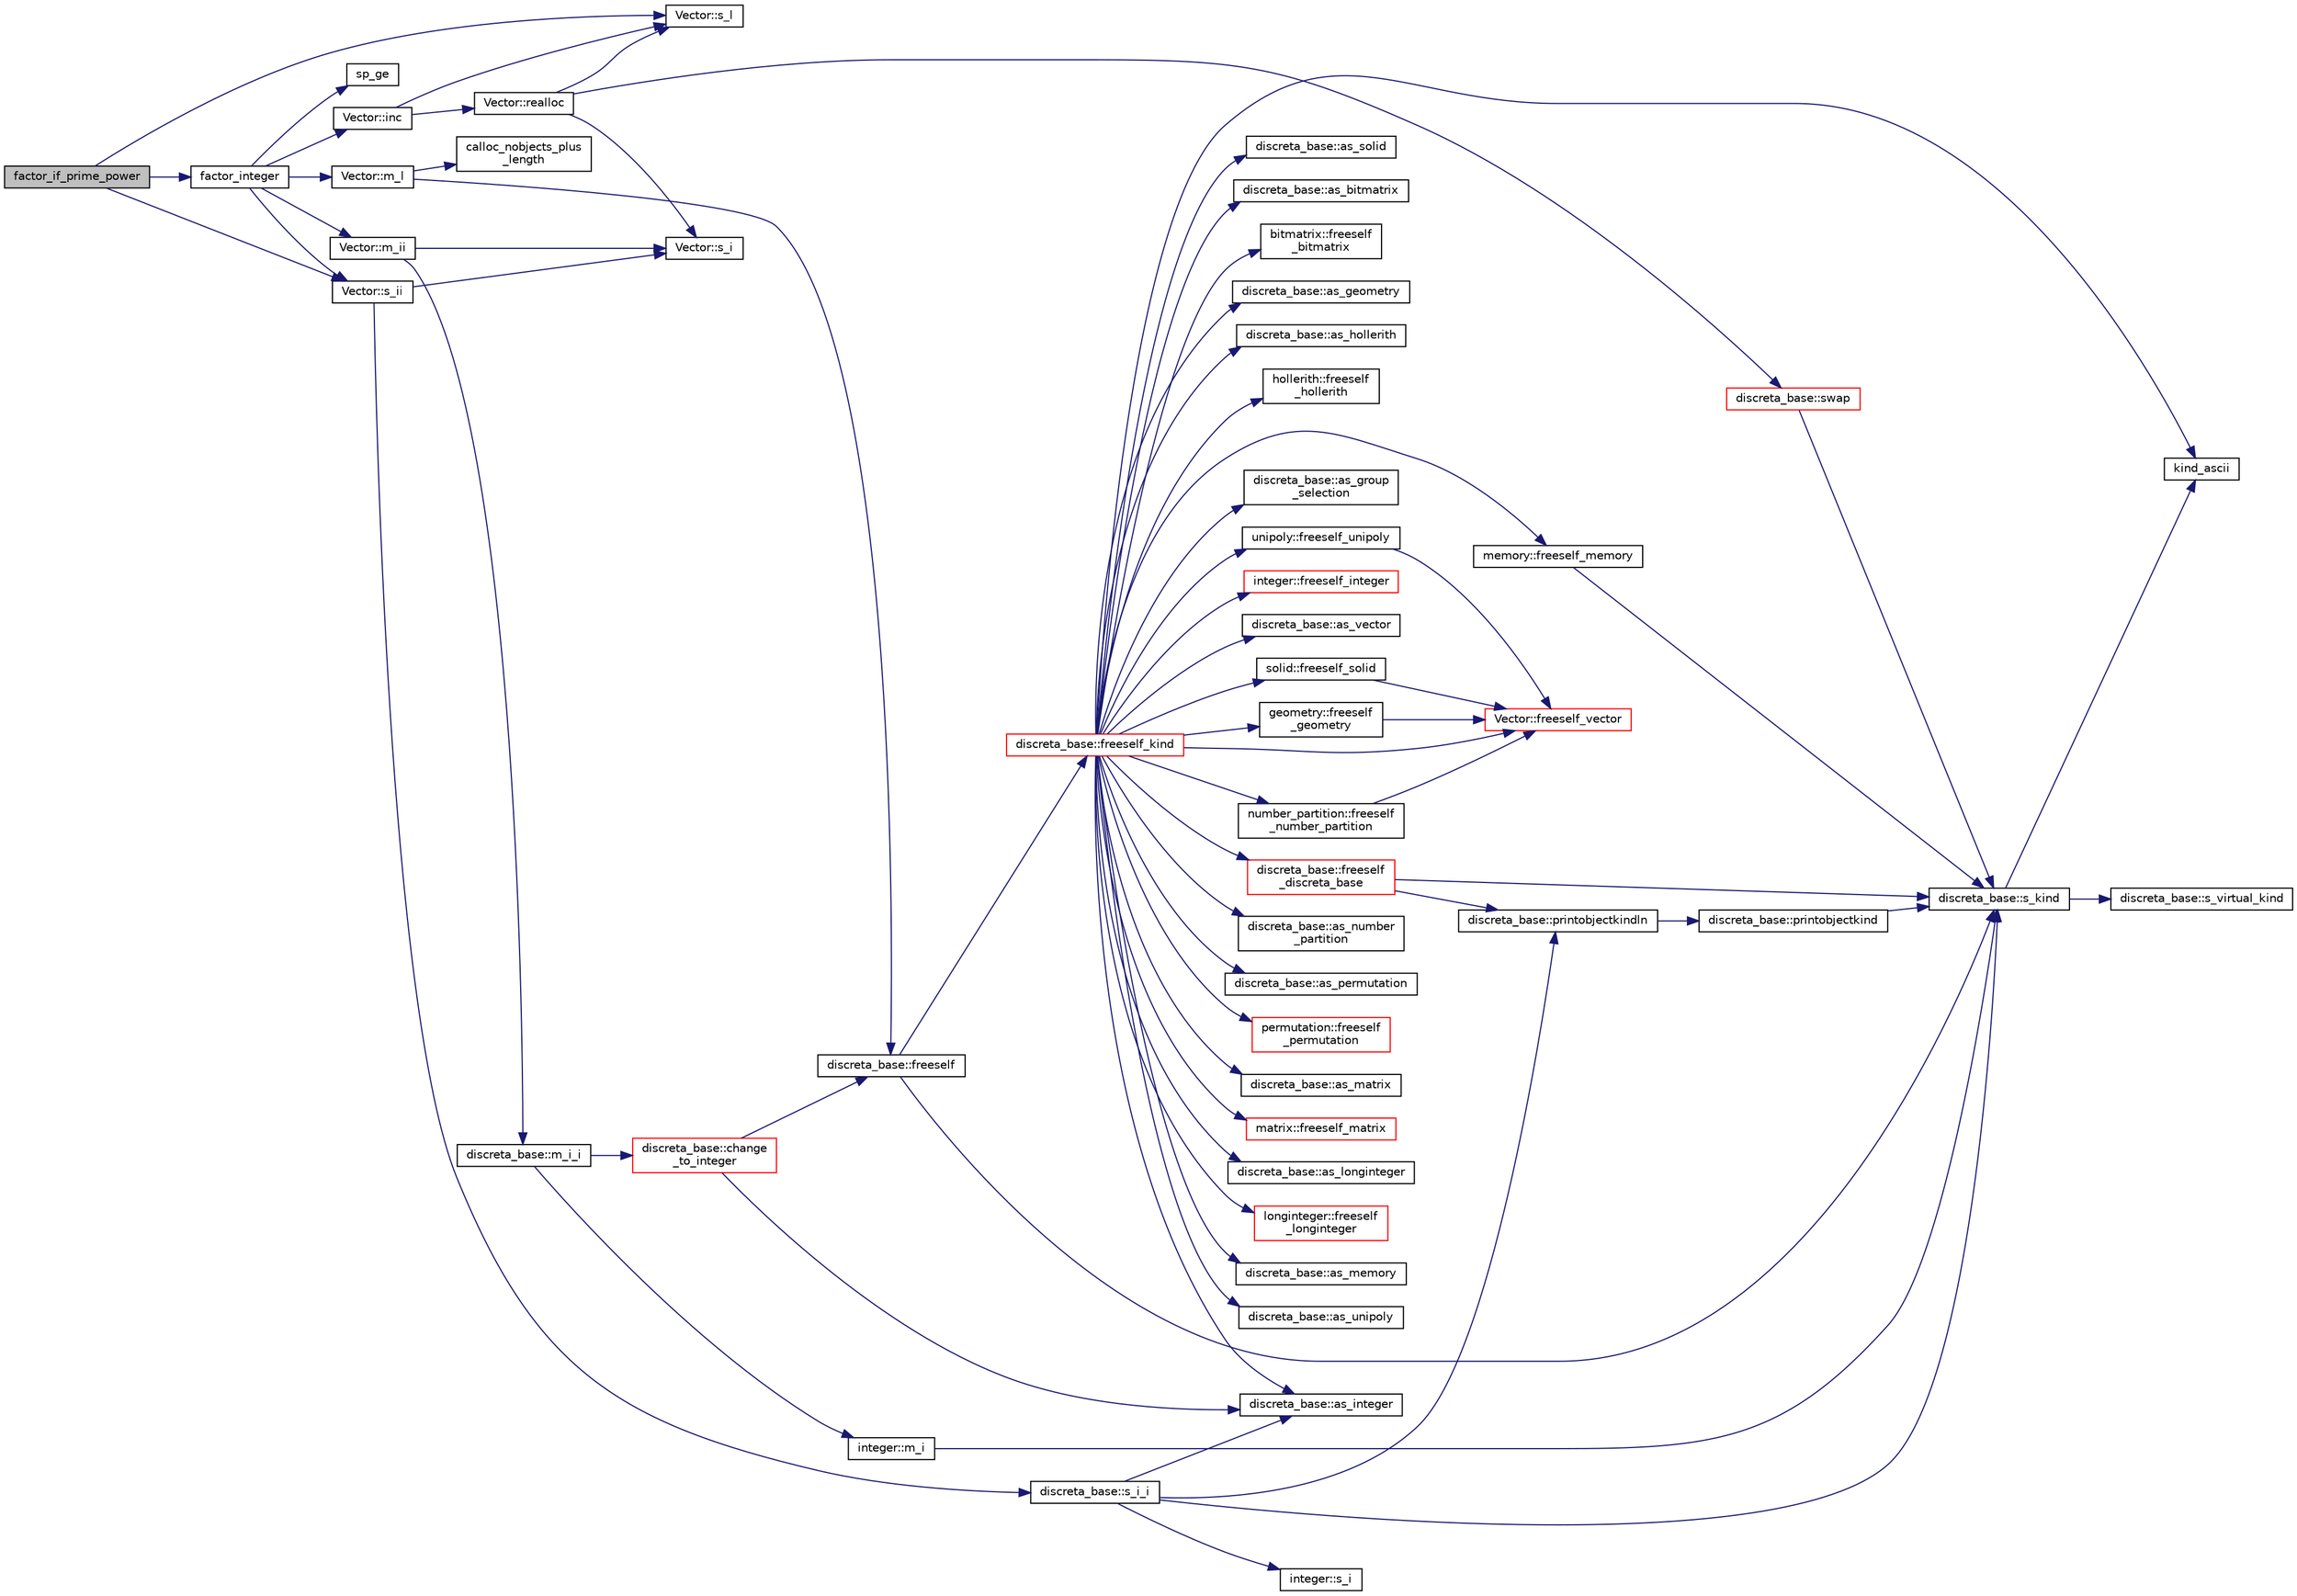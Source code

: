 digraph "factor_if_prime_power"
{
  edge [fontname="Helvetica",fontsize="10",labelfontname="Helvetica",labelfontsize="10"];
  node [fontname="Helvetica",fontsize="10",shape=record];
  rankdir="LR";
  Node1336 [label="factor_if_prime_power",height=0.2,width=0.4,color="black", fillcolor="grey75", style="filled", fontcolor="black"];
  Node1336 -> Node1337 [color="midnightblue",fontsize="10",style="solid",fontname="Helvetica"];
  Node1337 [label="factor_integer",height=0.2,width=0.4,color="black", fillcolor="white", style="filled",URL="$d3/d72/global_8_c.html#ab7a2d5a4156f2d475fa1b257a3380ef6"];
  Node1337 -> Node1338 [color="midnightblue",fontsize="10",style="solid",fontname="Helvetica"];
  Node1338 [label="Vector::m_l",height=0.2,width=0.4,color="black", fillcolor="white", style="filled",URL="$d5/db2/class_vector.html#a00f5520c2a6b4f5282a1a8bcf8ea74eb"];
  Node1338 -> Node1339 [color="midnightblue",fontsize="10",style="solid",fontname="Helvetica"];
  Node1339 [label="discreta_base::freeself",height=0.2,width=0.4,color="black", fillcolor="white", style="filled",URL="$d7/d71/classdiscreta__base.html#a9a3c9501a562293b5667c11b9174d6e5"];
  Node1339 -> Node1340 [color="midnightblue",fontsize="10",style="solid",fontname="Helvetica"];
  Node1340 [label="discreta_base::freeself_kind",height=0.2,width=0.4,color="red", fillcolor="white", style="filled",URL="$d7/d71/classdiscreta__base.html#a63a23ada2165b3838fab719ed458cec8"];
  Node1340 -> Node1341 [color="midnightblue",fontsize="10",style="solid",fontname="Helvetica"];
  Node1341 [label="discreta_base::freeself\l_discreta_base",height=0.2,width=0.4,color="red", fillcolor="white", style="filled",URL="$d7/d71/classdiscreta__base.html#a8b1ec2cee4566034441e066dc2c027db"];
  Node1341 -> Node1342 [color="midnightblue",fontsize="10",style="solid",fontname="Helvetica"];
  Node1342 [label="discreta_base::s_kind",height=0.2,width=0.4,color="black", fillcolor="white", style="filled",URL="$d7/d71/classdiscreta__base.html#a8a830025c74adbbc3362418a7c2ba157"];
  Node1342 -> Node1343 [color="midnightblue",fontsize="10",style="solid",fontname="Helvetica"];
  Node1343 [label="discreta_base::s_virtual_kind",height=0.2,width=0.4,color="black", fillcolor="white", style="filled",URL="$d7/d71/classdiscreta__base.html#a52778a6d6943a468be083d0785d418fb"];
  Node1342 -> Node1344 [color="midnightblue",fontsize="10",style="solid",fontname="Helvetica"];
  Node1344 [label="kind_ascii",height=0.2,width=0.4,color="black", fillcolor="white", style="filled",URL="$d9/d60/discreta_8h.html#ad0ce825a9f29bc6cec27e1b64cfe27bf"];
  Node1341 -> Node1345 [color="midnightblue",fontsize="10",style="solid",fontname="Helvetica"];
  Node1345 [label="discreta_base::printobjectkindln",height=0.2,width=0.4,color="black", fillcolor="white", style="filled",URL="$d7/d71/classdiscreta__base.html#a677ccc8f392ebedde05e453f8cf59559"];
  Node1345 -> Node1346 [color="midnightblue",fontsize="10",style="solid",fontname="Helvetica"];
  Node1346 [label="discreta_base::printobjectkind",height=0.2,width=0.4,color="black", fillcolor="white", style="filled",URL="$d7/d71/classdiscreta__base.html#aa75a1314aa706909b029664944904231"];
  Node1346 -> Node1342 [color="midnightblue",fontsize="10",style="solid",fontname="Helvetica"];
  Node1340 -> Node1348 [color="midnightblue",fontsize="10",style="solid",fontname="Helvetica"];
  Node1348 [label="discreta_base::as_integer",height=0.2,width=0.4,color="black", fillcolor="white", style="filled",URL="$d7/d71/classdiscreta__base.html#a00d7691eaf874fd283d942692fe8dd26"];
  Node1340 -> Node1349 [color="midnightblue",fontsize="10",style="solid",fontname="Helvetica"];
  Node1349 [label="integer::freeself_integer",height=0.2,width=0.4,color="red", fillcolor="white", style="filled",URL="$d0/de5/classinteger.html#a02eb557612c9db1820dd75a77151edc0"];
  Node1340 -> Node1350 [color="midnightblue",fontsize="10",style="solid",fontname="Helvetica"];
  Node1350 [label="discreta_base::as_vector",height=0.2,width=0.4,color="black", fillcolor="white", style="filled",URL="$d7/d71/classdiscreta__base.html#a7bdd6cae39c380b128ee9e17e42cf020"];
  Node1340 -> Node1351 [color="midnightblue",fontsize="10",style="solid",fontname="Helvetica"];
  Node1351 [label="Vector::freeself_vector",height=0.2,width=0.4,color="red", fillcolor="white", style="filled",URL="$d5/db2/class_vector.html#ad55c58937ca8fb342247a2c0fb572d20"];
  Node1340 -> Node1353 [color="midnightblue",fontsize="10",style="solid",fontname="Helvetica"];
  Node1353 [label="discreta_base::as_number\l_partition",height=0.2,width=0.4,color="black", fillcolor="white", style="filled",URL="$d7/d71/classdiscreta__base.html#a307aa09de0e925d46697707968ffab00"];
  Node1340 -> Node1354 [color="midnightblue",fontsize="10",style="solid",fontname="Helvetica"];
  Node1354 [label="number_partition::freeself\l_number_partition",height=0.2,width=0.4,color="black", fillcolor="white", style="filled",URL="$df/d50/classnumber__partition.html#aa74111c1c8cd218b654e7b7c1ca42eb5"];
  Node1354 -> Node1351 [color="midnightblue",fontsize="10",style="solid",fontname="Helvetica"];
  Node1340 -> Node1355 [color="midnightblue",fontsize="10",style="solid",fontname="Helvetica"];
  Node1355 [label="discreta_base::as_permutation",height=0.2,width=0.4,color="black", fillcolor="white", style="filled",URL="$d7/d71/classdiscreta__base.html#aa4e72f36a82984239b12ae831e131098"];
  Node1340 -> Node1356 [color="midnightblue",fontsize="10",style="solid",fontname="Helvetica"];
  Node1356 [label="permutation::freeself\l_permutation",height=0.2,width=0.4,color="red", fillcolor="white", style="filled",URL="$d0/d08/classpermutation.html#a1f86343fa765d71c976d79e5ce372c12"];
  Node1340 -> Node1357 [color="midnightblue",fontsize="10",style="solid",fontname="Helvetica"];
  Node1357 [label="discreta_base::as_matrix",height=0.2,width=0.4,color="black", fillcolor="white", style="filled",URL="$d7/d71/classdiscreta__base.html#ae4d7f56d917a4707b838fbffde6467ff"];
  Node1340 -> Node1358 [color="midnightblue",fontsize="10",style="solid",fontname="Helvetica"];
  Node1358 [label="matrix::freeself_matrix",height=0.2,width=0.4,color="red", fillcolor="white", style="filled",URL="$d1/d8d/classmatrix.html#ab47d61820499f35c15bf82fb6a3b9bd1"];
  Node1340 -> Node1360 [color="midnightblue",fontsize="10",style="solid",fontname="Helvetica"];
  Node1360 [label="discreta_base::as_longinteger",height=0.2,width=0.4,color="black", fillcolor="white", style="filled",URL="$d7/d71/classdiscreta__base.html#a20a094639eb711b10c8694c51937f7cd"];
  Node1340 -> Node1361 [color="midnightblue",fontsize="10",style="solid",fontname="Helvetica"];
  Node1361 [label="longinteger::freeself\l_longinteger",height=0.2,width=0.4,color="red", fillcolor="white", style="filled",URL="$d3/d71/classlonginteger.html#a82006f4b7c6bf897de0387497e16c219"];
  Node1340 -> Node1363 [color="midnightblue",fontsize="10",style="solid",fontname="Helvetica"];
  Node1363 [label="discreta_base::as_memory",height=0.2,width=0.4,color="black", fillcolor="white", style="filled",URL="$d7/d71/classdiscreta__base.html#ad94b2d7dce0cd4fa22db57f6e79c4bd2"];
  Node1340 -> Node1364 [color="midnightblue",fontsize="10",style="solid",fontname="Helvetica"];
  Node1364 [label="memory::freeself_memory",height=0.2,width=0.4,color="black", fillcolor="white", style="filled",URL="$d8/d99/classmemory.html#a19366f9105d79a0e818cc19255d7ef4f"];
  Node1364 -> Node1342 [color="midnightblue",fontsize="10",style="solid",fontname="Helvetica"];
  Node1340 -> Node1365 [color="midnightblue",fontsize="10",style="solid",fontname="Helvetica"];
  Node1365 [label="discreta_base::as_unipoly",height=0.2,width=0.4,color="black", fillcolor="white", style="filled",URL="$d7/d71/classdiscreta__base.html#ad50d8027f039fe5c2478cddb243adc9d"];
  Node1340 -> Node1366 [color="midnightblue",fontsize="10",style="solid",fontname="Helvetica"];
  Node1366 [label="unipoly::freeself_unipoly",height=0.2,width=0.4,color="black", fillcolor="white", style="filled",URL="$d1/d89/classunipoly.html#aad315db6c6adb555a0c63877aab7d27e"];
  Node1366 -> Node1351 [color="midnightblue",fontsize="10",style="solid",fontname="Helvetica"];
  Node1340 -> Node1367 [color="midnightblue",fontsize="10",style="solid",fontname="Helvetica"];
  Node1367 [label="discreta_base::as_solid",height=0.2,width=0.4,color="black", fillcolor="white", style="filled",URL="$d7/d71/classdiscreta__base.html#a1fc5f2b85ec97ab0a69dd64903c970a5"];
  Node1340 -> Node1368 [color="midnightblue",fontsize="10",style="solid",fontname="Helvetica"];
  Node1368 [label="solid::freeself_solid",height=0.2,width=0.4,color="black", fillcolor="white", style="filled",URL="$d8/def/classsolid.html#a84c2f0abd7b24b1cf2ccefa9c99567fe"];
  Node1368 -> Node1351 [color="midnightblue",fontsize="10",style="solid",fontname="Helvetica"];
  Node1340 -> Node1369 [color="midnightblue",fontsize="10",style="solid",fontname="Helvetica"];
  Node1369 [label="discreta_base::as_bitmatrix",height=0.2,width=0.4,color="black", fillcolor="white", style="filled",URL="$d7/d71/classdiscreta__base.html#a071ad54ea8ef6c9d1d15f532e5a76df6"];
  Node1340 -> Node1370 [color="midnightblue",fontsize="10",style="solid",fontname="Helvetica"];
  Node1370 [label="bitmatrix::freeself\l_bitmatrix",height=0.2,width=0.4,color="black", fillcolor="white", style="filled",URL="$de/dc8/classbitmatrix.html#a4b84eed56a244df63819eae6b7ba1eff"];
  Node1340 -> Node1371 [color="midnightblue",fontsize="10",style="solid",fontname="Helvetica"];
  Node1371 [label="discreta_base::as_geometry",height=0.2,width=0.4,color="black", fillcolor="white", style="filled",URL="$d7/d71/classdiscreta__base.html#a38fc7b4cdd830703e9d87354b79bc5c8"];
  Node1340 -> Node1372 [color="midnightblue",fontsize="10",style="solid",fontname="Helvetica"];
  Node1372 [label="geometry::freeself\l_geometry",height=0.2,width=0.4,color="black", fillcolor="white", style="filled",URL="$da/d44/classgeometry.html#a504b1b52d24b4ae00d9fd0b7838b57e6"];
  Node1372 -> Node1351 [color="midnightblue",fontsize="10",style="solid",fontname="Helvetica"];
  Node1340 -> Node1373 [color="midnightblue",fontsize="10",style="solid",fontname="Helvetica"];
  Node1373 [label="discreta_base::as_hollerith",height=0.2,width=0.4,color="black", fillcolor="white", style="filled",URL="$d7/d71/classdiscreta__base.html#a3e66f82711f314710107e2f29e589690"];
  Node1340 -> Node1374 [color="midnightblue",fontsize="10",style="solid",fontname="Helvetica"];
  Node1374 [label="hollerith::freeself\l_hollerith",height=0.2,width=0.4,color="black", fillcolor="white", style="filled",URL="$d8/d99/classhollerith.html#a240d1b30780c9e09323d0b3ad5e2d1f7"];
  Node1340 -> Node1375 [color="midnightblue",fontsize="10",style="solid",fontname="Helvetica"];
  Node1375 [label="discreta_base::as_group\l_selection",height=0.2,width=0.4,color="black", fillcolor="white", style="filled",URL="$d7/d71/classdiscreta__base.html#aae1bac4883c567718bef9fb610abbdc8"];
  Node1340 -> Node1344 [color="midnightblue",fontsize="10",style="solid",fontname="Helvetica"];
  Node1339 -> Node1342 [color="midnightblue",fontsize="10",style="solid",fontname="Helvetica"];
  Node1338 -> Node1387 [color="midnightblue",fontsize="10",style="solid",fontname="Helvetica"];
  Node1387 [label="calloc_nobjects_plus\l_length",height=0.2,width=0.4,color="black", fillcolor="white", style="filled",URL="$d9/d60/discreta_8h.html#a71599d54c8c17dfa065a363f5cdd0aa4"];
  Node1337 -> Node1388 [color="midnightblue",fontsize="10",style="solid",fontname="Helvetica"];
  Node1388 [label="sp_ge",height=0.2,width=0.4,color="black", fillcolor="white", style="filled",URL="$de/dc5/algebra__and__number__theory_8h.html#a8f36bcc508c5ea2a184ab1e73f8ace22"];
  Node1337 -> Node1389 [color="midnightblue",fontsize="10",style="solid",fontname="Helvetica"];
  Node1389 [label="Vector::m_ii",height=0.2,width=0.4,color="black", fillcolor="white", style="filled",URL="$d5/db2/class_vector.html#aa6a97eabb43f192a47947f4f6acbb04d"];
  Node1389 -> Node1390 [color="midnightblue",fontsize="10",style="solid",fontname="Helvetica"];
  Node1390 [label="Vector::s_i",height=0.2,width=0.4,color="black", fillcolor="white", style="filled",URL="$d5/db2/class_vector.html#a1c4fe1752523df8119f70dd550244871"];
  Node1389 -> Node1391 [color="midnightblue",fontsize="10",style="solid",fontname="Helvetica"];
  Node1391 [label="discreta_base::m_i_i",height=0.2,width=0.4,color="black", fillcolor="white", style="filled",URL="$d7/d71/classdiscreta__base.html#aa231464a9d4bc233f66608021c9ad997"];
  Node1391 -> Node1392 [color="midnightblue",fontsize="10",style="solid",fontname="Helvetica"];
  Node1392 [label="discreta_base::change\l_to_integer",height=0.2,width=0.4,color="red", fillcolor="white", style="filled",URL="$d7/d71/classdiscreta__base.html#a58a5a5bd8f8e6f2dd7b4483b66dc7bb9"];
  Node1392 -> Node1339 [color="midnightblue",fontsize="10",style="solid",fontname="Helvetica"];
  Node1392 -> Node1348 [color="midnightblue",fontsize="10",style="solid",fontname="Helvetica"];
  Node1391 -> Node1415 [color="midnightblue",fontsize="10",style="solid",fontname="Helvetica"];
  Node1415 [label="integer::m_i",height=0.2,width=0.4,color="black", fillcolor="white", style="filled",URL="$d0/de5/classinteger.html#a869091f0a0f35f5354c8c4a70250e8a9"];
  Node1415 -> Node1342 [color="midnightblue",fontsize="10",style="solid",fontname="Helvetica"];
  Node1337 -> Node1416 [color="midnightblue",fontsize="10",style="solid",fontname="Helvetica"];
  Node1416 [label="Vector::s_ii",height=0.2,width=0.4,color="black", fillcolor="white", style="filled",URL="$d5/db2/class_vector.html#a75d4942cc7b9794717b4846c10520db8"];
  Node1416 -> Node1390 [color="midnightblue",fontsize="10",style="solid",fontname="Helvetica"];
  Node1416 -> Node1417 [color="midnightblue",fontsize="10",style="solid",fontname="Helvetica"];
  Node1417 [label="discreta_base::s_i_i",height=0.2,width=0.4,color="black", fillcolor="white", style="filled",URL="$d7/d71/classdiscreta__base.html#aadb92c01fbe69b3034b0214b33fbc735"];
  Node1417 -> Node1342 [color="midnightblue",fontsize="10",style="solid",fontname="Helvetica"];
  Node1417 -> Node1345 [color="midnightblue",fontsize="10",style="solid",fontname="Helvetica"];
  Node1417 -> Node1348 [color="midnightblue",fontsize="10",style="solid",fontname="Helvetica"];
  Node1417 -> Node1418 [color="midnightblue",fontsize="10",style="solid",fontname="Helvetica"];
  Node1418 [label="integer::s_i",height=0.2,width=0.4,color="black", fillcolor="white", style="filled",URL="$d0/de5/classinteger.html#adf28e9f94d4c844adaa950deeb80b904"];
  Node1337 -> Node1419 [color="midnightblue",fontsize="10",style="solid",fontname="Helvetica"];
  Node1419 [label="Vector::inc",height=0.2,width=0.4,color="black", fillcolor="white", style="filled",URL="$d5/db2/class_vector.html#a5f6fe0531bc3d9829becd8503e4156a3"];
  Node1419 -> Node1420 [color="midnightblue",fontsize="10",style="solid",fontname="Helvetica"];
  Node1420 [label="Vector::realloc",height=0.2,width=0.4,color="black", fillcolor="white", style="filled",URL="$d5/db2/class_vector.html#a00aff28a4a7cacc8c5aaf44b6f3fb3a5"];
  Node1420 -> Node1421 [color="midnightblue",fontsize="10",style="solid",fontname="Helvetica"];
  Node1421 [label="Vector::s_l",height=0.2,width=0.4,color="black", fillcolor="white", style="filled",URL="$d5/db2/class_vector.html#ad2dc082288f858d22a528832289e0704"];
  Node1420 -> Node1390 [color="midnightblue",fontsize="10",style="solid",fontname="Helvetica"];
  Node1420 -> Node1422 [color="midnightblue",fontsize="10",style="solid",fontname="Helvetica"];
  Node1422 [label="discreta_base::swap",height=0.2,width=0.4,color="red", fillcolor="white", style="filled",URL="$d7/d71/classdiscreta__base.html#a2e8acbb9d3476675dac5b6a583b0293e"];
  Node1422 -> Node1342 [color="midnightblue",fontsize="10",style="solid",fontname="Helvetica"];
  Node1419 -> Node1421 [color="midnightblue",fontsize="10",style="solid",fontname="Helvetica"];
  Node1336 -> Node1421 [color="midnightblue",fontsize="10",style="solid",fontname="Helvetica"];
  Node1336 -> Node1416 [color="midnightblue",fontsize="10",style="solid",fontname="Helvetica"];
}
